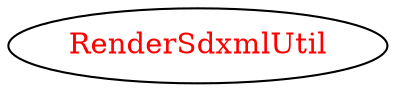 digraph dependencyGraph {
 concentrate=true;
 ranksep="2.0";
 rankdir="LR"; 
 splines="ortho";
"RenderSdxmlUtil" [fontcolor="red"];
}
